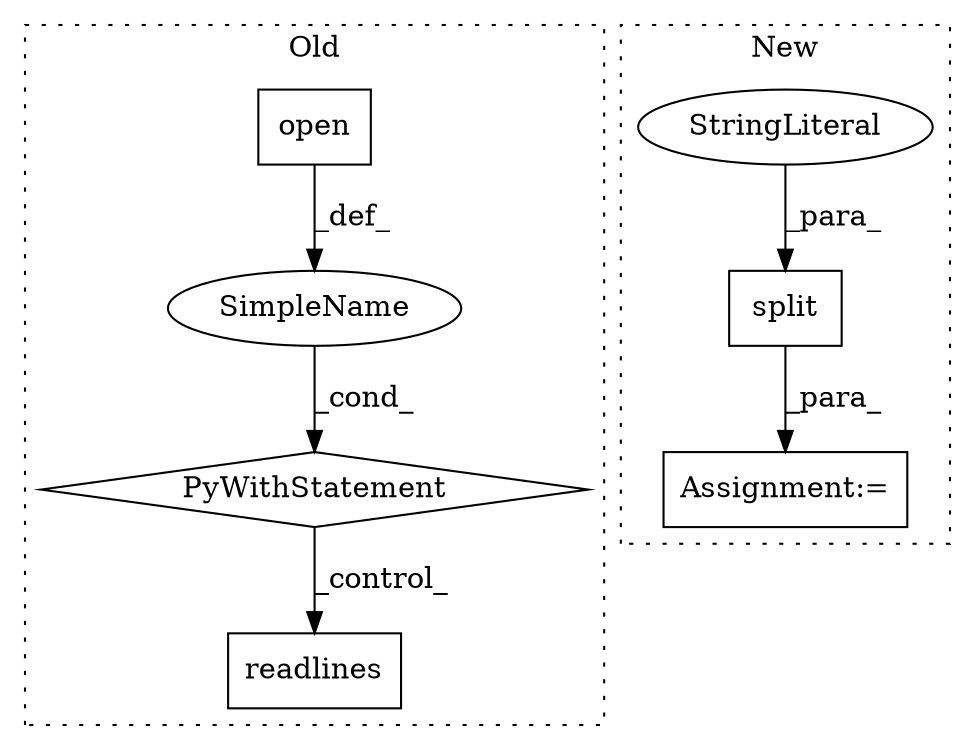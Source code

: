 digraph G {
subgraph cluster0 {
1 [label="readlines" a="32" s="4459" l="11" shape="box"];
5 [label="SimpleName" a="42" s="" l="" shape="ellipse"];
6 [label="PyWithStatement" a="104" s="4339,4361" l="10,2" shape="diamond"];
7 [label="open" a="32" s="4349,4360" l="5,1" shape="box"];
label = "Old";
style="dotted";
}
subgraph cluster1 {
2 [label="split" a="32" s="5719,5734" l="6,1" shape="box"];
3 [label="StringLiteral" a="45" s="5725" l="9" shape="ellipse"];
4 [label="Assignment:=" a="7" s="5695" l="1" shape="box"];
label = "New";
style="dotted";
}
2 -> 4 [label="_para_"];
3 -> 2 [label="_para_"];
5 -> 6 [label="_cond_"];
6 -> 1 [label="_control_"];
7 -> 5 [label="_def_"];
}